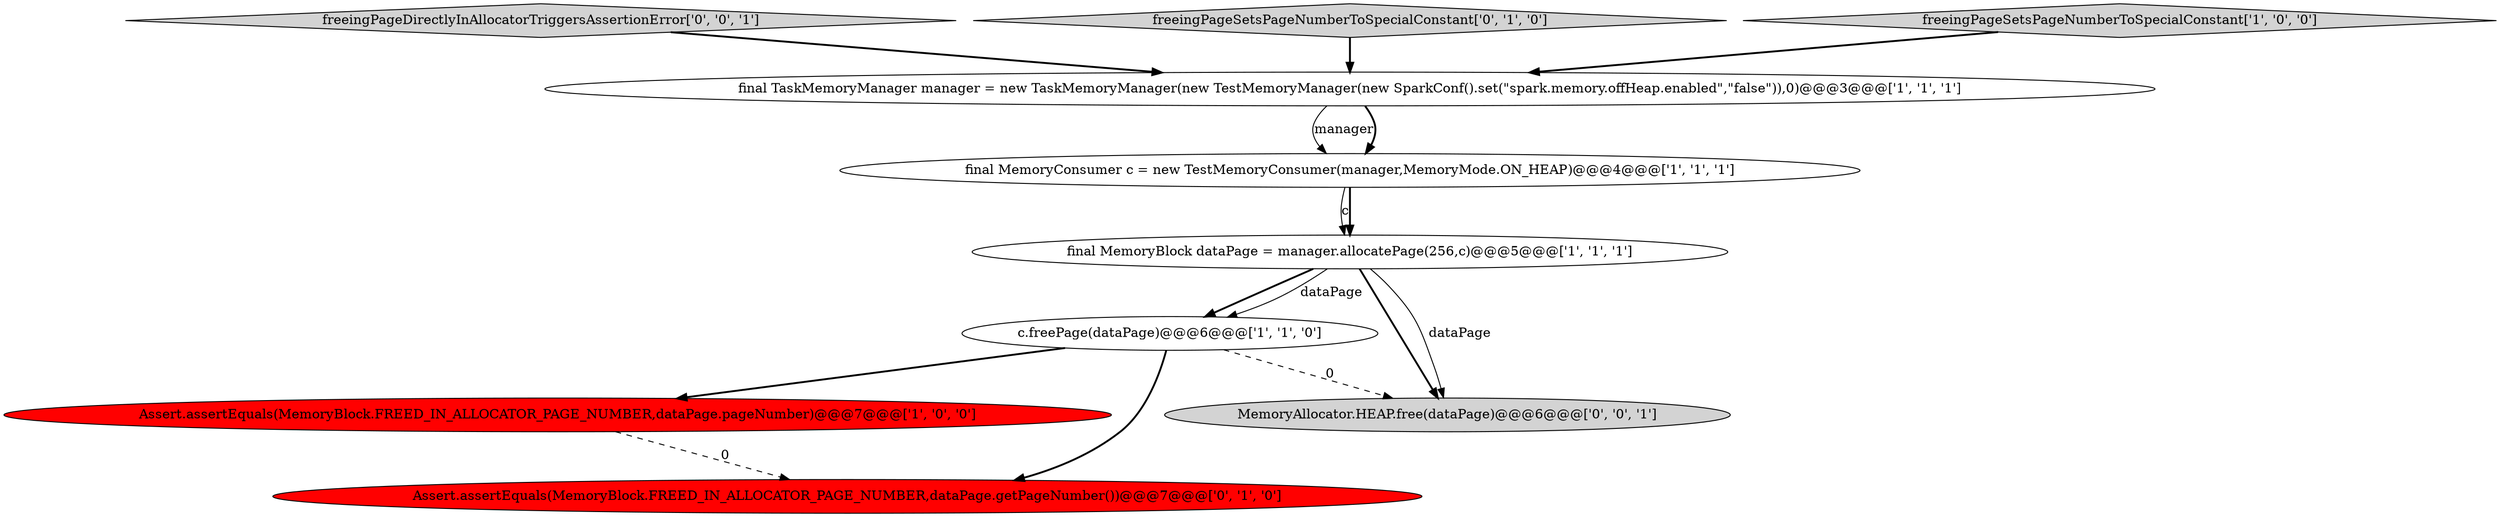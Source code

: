 digraph {
8 [style = filled, label = "freeingPageDirectlyInAllocatorTriggersAssertionError['0', '0', '1']", fillcolor = lightgray, shape = diamond image = "AAA0AAABBB3BBB"];
6 [style = filled, label = "freeingPageSetsPageNumberToSpecialConstant['0', '1', '0']", fillcolor = lightgray, shape = diamond image = "AAA0AAABBB2BBB"];
2 [style = filled, label = "final TaskMemoryManager manager = new TaskMemoryManager(new TestMemoryManager(new SparkConf().set(\"spark.memory.offHeap.enabled\",\"false\")),0)@@@3@@@['1', '1', '1']", fillcolor = white, shape = ellipse image = "AAA0AAABBB1BBB"];
1 [style = filled, label = "Assert.assertEquals(MemoryBlock.FREED_IN_ALLOCATOR_PAGE_NUMBER,dataPage.pageNumber)@@@7@@@['1', '0', '0']", fillcolor = red, shape = ellipse image = "AAA1AAABBB1BBB"];
7 [style = filled, label = "Assert.assertEquals(MemoryBlock.FREED_IN_ALLOCATOR_PAGE_NUMBER,dataPage.getPageNumber())@@@7@@@['0', '1', '0']", fillcolor = red, shape = ellipse image = "AAA1AAABBB2BBB"];
3 [style = filled, label = "c.freePage(dataPage)@@@6@@@['1', '1', '0']", fillcolor = white, shape = ellipse image = "AAA0AAABBB1BBB"];
4 [style = filled, label = "final MemoryConsumer c = new TestMemoryConsumer(manager,MemoryMode.ON_HEAP)@@@4@@@['1', '1', '1']", fillcolor = white, shape = ellipse image = "AAA0AAABBB1BBB"];
0 [style = filled, label = "freeingPageSetsPageNumberToSpecialConstant['1', '0', '0']", fillcolor = lightgray, shape = diamond image = "AAA0AAABBB1BBB"];
9 [style = filled, label = "MemoryAllocator.HEAP.free(dataPage)@@@6@@@['0', '0', '1']", fillcolor = lightgray, shape = ellipse image = "AAA0AAABBB3BBB"];
5 [style = filled, label = "final MemoryBlock dataPage = manager.allocatePage(256,c)@@@5@@@['1', '1', '1']", fillcolor = white, shape = ellipse image = "AAA0AAABBB1BBB"];
5->3 [style = bold, label=""];
4->5 [style = solid, label="c"];
5->3 [style = solid, label="dataPage"];
2->4 [style = solid, label="manager"];
1->7 [style = dashed, label="0"];
3->1 [style = bold, label=""];
3->7 [style = bold, label=""];
5->9 [style = bold, label=""];
8->2 [style = bold, label=""];
2->4 [style = bold, label=""];
4->5 [style = bold, label=""];
3->9 [style = dashed, label="0"];
5->9 [style = solid, label="dataPage"];
0->2 [style = bold, label=""];
6->2 [style = bold, label=""];
}
